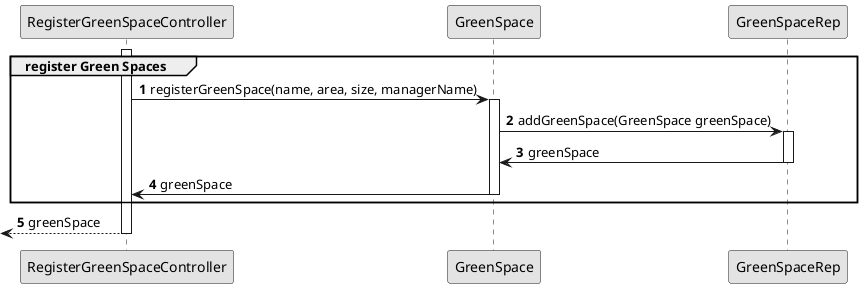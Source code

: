@startuml
skinparam monochrome true
skinparam packageStyle rectangle
skinparam shadowing false

autonumber

participant "RegisterGreenSpaceController" as CTRL

activate CTRL
    group register Green Spaces
        CTRL -> GreenSpace : registerGreenSpace(name, area, size, managerName)

             activate GreenSpace

                    GreenSpace -> GreenSpaceRep : addGreenSpace(GreenSpace greenSpace)

             activate GreenSpaceRep

                    GreenSpaceRep -> GreenSpace : greenSpace

             deactivate GreenSpaceRep

                    GreenSpace -> CTRL : greenSpace

             deactivate GreenSpace
    end
    <-- CTRL : greenSpace
deactivate CTRL

@enduml